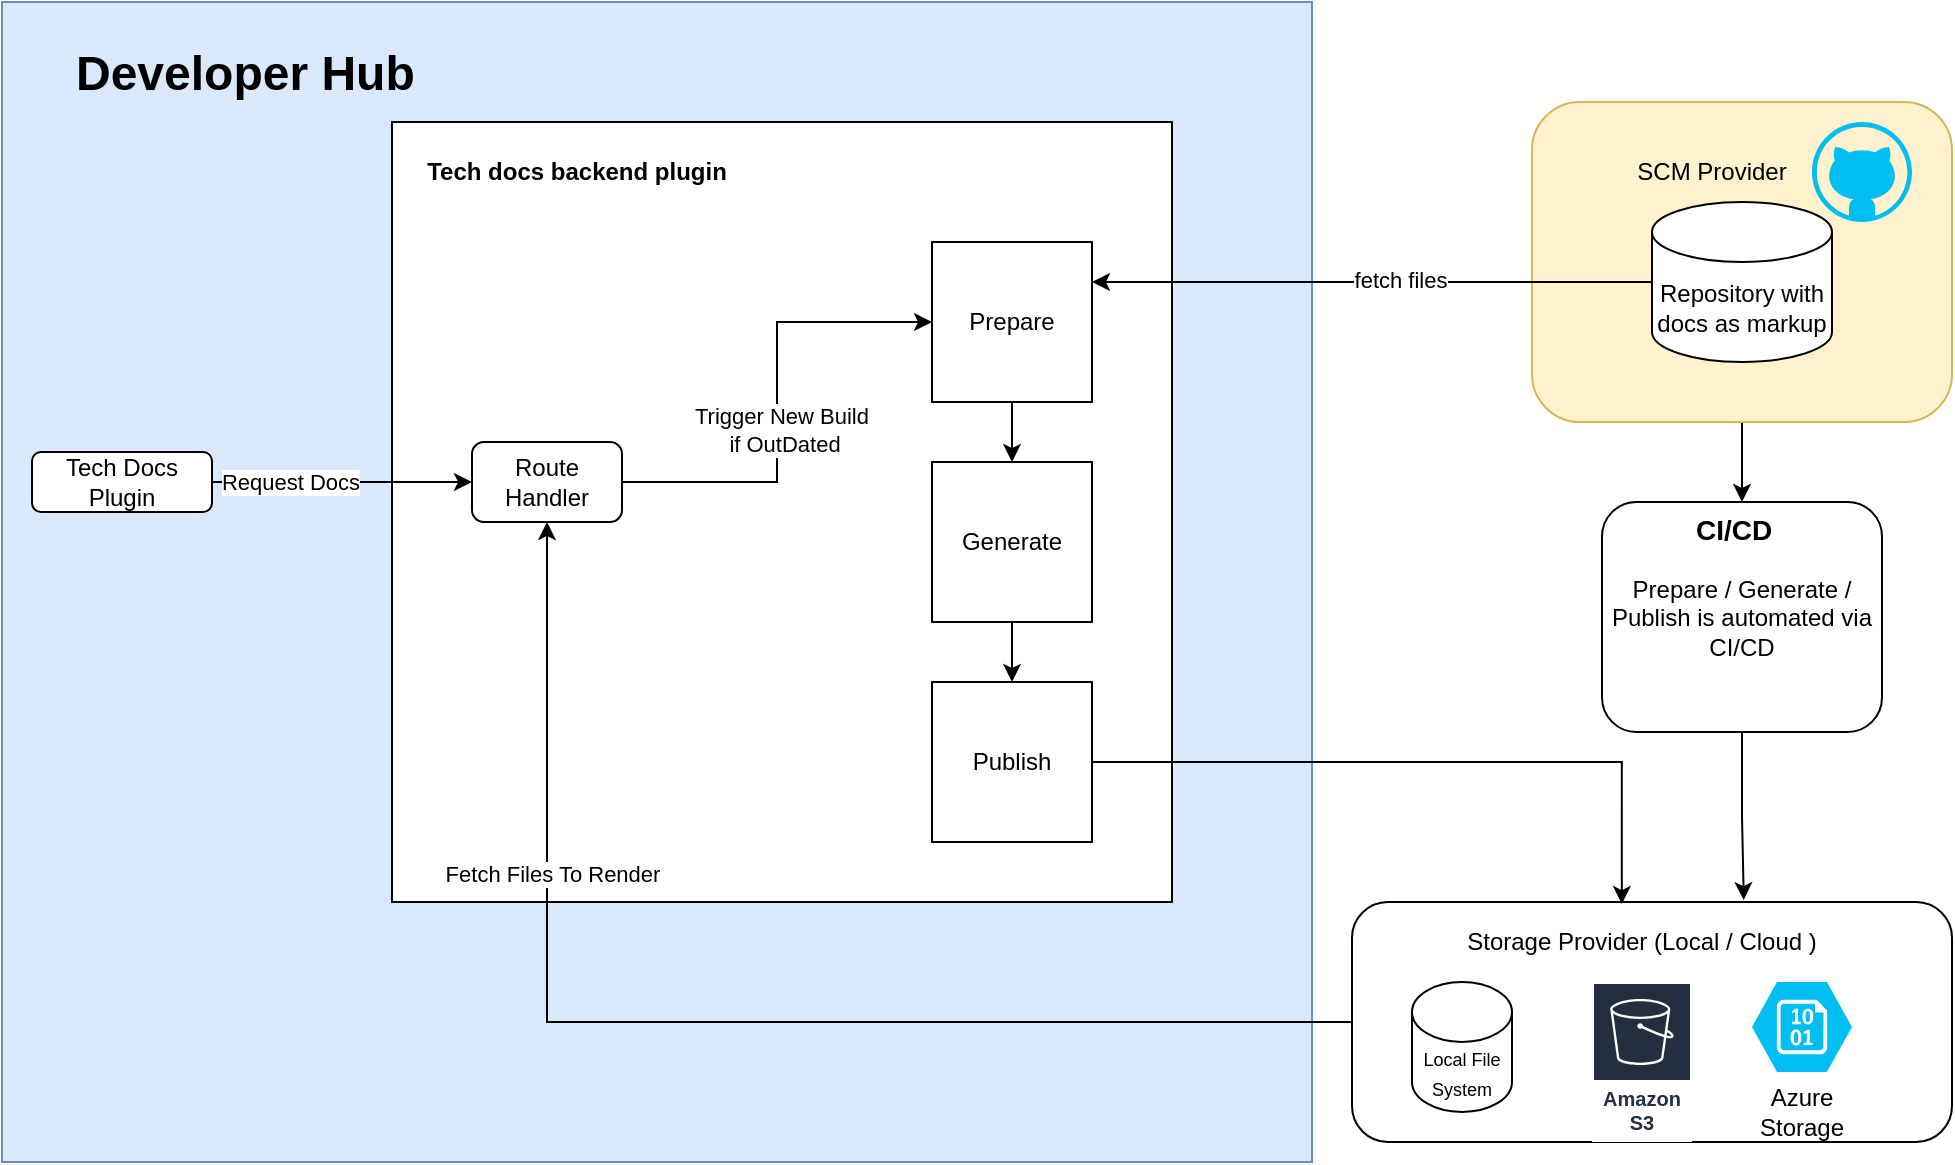 <mxfile version="24.2.0" type="device">
  <diagram name="Page-1" id="rfSxNZsXwK2Xjzi8ZokL">
    <mxGraphModel dx="1434" dy="678" grid="1" gridSize="10" guides="1" tooltips="1" connect="1" arrows="1" fold="1" page="1" pageScale="1" pageWidth="850" pageHeight="1100" math="0" shadow="0">
      <root>
        <mxCell id="0" />
        <mxCell id="1" parent="0" />
        <mxCell id="pMkn9aoDpZ73UUgihp4--42" value="" style="rounded=0;whiteSpace=wrap;html=1;fillColor=#dae8fc;strokeColor=#6c8ebf;" vertex="1" parent="1">
          <mxGeometry x="15" y="40" width="655" height="580" as="geometry" />
        </mxCell>
        <mxCell id="pMkn9aoDpZ73UUgihp4--1" value="" style="rounded=0;whiteSpace=wrap;html=1;" vertex="1" parent="1">
          <mxGeometry x="210" y="100" width="390" height="390" as="geometry" />
        </mxCell>
        <mxCell id="pMkn9aoDpZ73UUgihp4--36" value="Prepare / Generate / Publish is automated via CI/CD" style="rounded=1;whiteSpace=wrap;html=1;" vertex="1" parent="1">
          <mxGeometry x="815" y="290" width="140" height="115" as="geometry" />
        </mxCell>
        <mxCell id="pMkn9aoDpZ73UUgihp4--39" style="edgeStyle=orthogonalEdgeStyle;rounded=0;orthogonalLoop=1;jettySize=auto;html=1;entryX=0.5;entryY=0;entryDx=0;entryDy=0;" edge="1" parent="1" source="pMkn9aoDpZ73UUgihp4--2" target="pMkn9aoDpZ73UUgihp4--36">
          <mxGeometry relative="1" as="geometry" />
        </mxCell>
        <mxCell id="pMkn9aoDpZ73UUgihp4--2" value="" style="rounded=1;whiteSpace=wrap;html=1;fillColor=#fff2cc;strokeColor=#d6b656;" vertex="1" parent="1">
          <mxGeometry x="780" y="90" width="210" height="160" as="geometry" />
        </mxCell>
        <mxCell id="pMkn9aoDpZ73UUgihp4--3" value="&lt;b&gt;Tech docs backend plugin&lt;/b&gt;" style="text;html=1;align=center;verticalAlign=middle;whiteSpace=wrap;rounded=0;" vertex="1" parent="1">
          <mxGeometry x="220" y="110" width="165" height="30" as="geometry" />
        </mxCell>
        <mxCell id="pMkn9aoDpZ73UUgihp4--9" style="edgeStyle=orthogonalEdgeStyle;rounded=0;orthogonalLoop=1;jettySize=auto;html=1;exitX=0;exitY=0.5;exitDx=0;exitDy=0;exitPerimeter=0;entryX=1;entryY=0.25;entryDx=0;entryDy=0;" edge="1" parent="1" source="pMkn9aoDpZ73UUgihp4--4" target="pMkn9aoDpZ73UUgihp4--6">
          <mxGeometry relative="1" as="geometry" />
        </mxCell>
        <mxCell id="pMkn9aoDpZ73UUgihp4--10" value="fetch files" style="edgeLabel;html=1;align=center;verticalAlign=middle;resizable=0;points=[];" vertex="1" connectable="0" parent="pMkn9aoDpZ73UUgihp4--9">
          <mxGeometry x="-0.096" y="-1" relative="1" as="geometry">
            <mxPoint as="offset" />
          </mxGeometry>
        </mxCell>
        <mxCell id="pMkn9aoDpZ73UUgihp4--4" value="Repository with docs as markup" style="shape=cylinder3;whiteSpace=wrap;html=1;boundedLbl=1;backgroundOutline=1;size=15;" vertex="1" parent="1">
          <mxGeometry x="840" y="140" width="90" height="80" as="geometry" />
        </mxCell>
        <mxCell id="pMkn9aoDpZ73UUgihp4--5" value="SCM Provider" style="text;html=1;align=center;verticalAlign=middle;whiteSpace=wrap;rounded=0;" vertex="1" parent="1">
          <mxGeometry x="830" y="110" width="80" height="30" as="geometry" />
        </mxCell>
        <mxCell id="pMkn9aoDpZ73UUgihp4--11" style="edgeStyle=orthogonalEdgeStyle;rounded=0;orthogonalLoop=1;jettySize=auto;html=1;exitX=0.5;exitY=1;exitDx=0;exitDy=0;" edge="1" parent="1" source="pMkn9aoDpZ73UUgihp4--6" target="pMkn9aoDpZ73UUgihp4--7">
          <mxGeometry relative="1" as="geometry" />
        </mxCell>
        <mxCell id="pMkn9aoDpZ73UUgihp4--12" value="" style="edgeStyle=orthogonalEdgeStyle;rounded=0;orthogonalLoop=1;jettySize=auto;html=1;" edge="1" parent="1" source="pMkn9aoDpZ73UUgihp4--7" target="pMkn9aoDpZ73UUgihp4--8">
          <mxGeometry relative="1" as="geometry" />
        </mxCell>
        <mxCell id="pMkn9aoDpZ73UUgihp4--7" value="Generate" style="whiteSpace=wrap;html=1;aspect=fixed;" vertex="1" parent="1">
          <mxGeometry x="480" y="270" width="80" height="80" as="geometry" />
        </mxCell>
        <mxCell id="pMkn9aoDpZ73UUgihp4--14" style="edgeStyle=orthogonalEdgeStyle;rounded=0;orthogonalLoop=1;jettySize=auto;html=1;entryX=0;entryY=0.5;entryDx=0;entryDy=0;" edge="1" parent="1" source="pMkn9aoDpZ73UUgihp4--13" target="pMkn9aoDpZ73UUgihp4--6">
          <mxGeometry relative="1" as="geometry" />
        </mxCell>
        <mxCell id="pMkn9aoDpZ73UUgihp4--15" value="Trigger New Build&amp;nbsp;&lt;div&gt;if OutDated&lt;/div&gt;" style="edgeLabel;html=1;align=center;verticalAlign=middle;resizable=0;points=[];" vertex="1" connectable="0" parent="pMkn9aoDpZ73UUgihp4--14">
          <mxGeometry x="-0.281" y="2" relative="1" as="geometry">
            <mxPoint x="5" y="-19" as="offset" />
          </mxGeometry>
        </mxCell>
        <mxCell id="pMkn9aoDpZ73UUgihp4--8" value="Publish" style="whiteSpace=wrap;html=1;aspect=fixed;" vertex="1" parent="1">
          <mxGeometry x="480" y="380" width="80" height="80" as="geometry" />
        </mxCell>
        <mxCell id="pMkn9aoDpZ73UUgihp4--21" style="edgeStyle=orthogonalEdgeStyle;rounded=0;orthogonalLoop=1;jettySize=auto;html=1;entryX=0.5;entryY=1;entryDx=0;entryDy=0;" edge="1" parent="1" source="pMkn9aoDpZ73UUgihp4--16" target="pMkn9aoDpZ73UUgihp4--13">
          <mxGeometry relative="1" as="geometry" />
        </mxCell>
        <mxCell id="pMkn9aoDpZ73UUgihp4--22" value="Fetch Files To Render" style="edgeLabel;html=1;align=center;verticalAlign=middle;resizable=0;points=[];" vertex="1" connectable="0" parent="pMkn9aoDpZ73UUgihp4--21">
          <mxGeometry x="0.463" y="-1" relative="1" as="geometry">
            <mxPoint x="1" y="1" as="offset" />
          </mxGeometry>
        </mxCell>
        <mxCell id="pMkn9aoDpZ73UUgihp4--13" value="Route Handler" style="rounded=1;whiteSpace=wrap;html=1;" vertex="1" parent="1">
          <mxGeometry x="250" y="260" width="75" height="40" as="geometry" />
        </mxCell>
        <mxCell id="pMkn9aoDpZ73UUgihp4--16" value="" style="rounded=1;whiteSpace=wrap;html=1;" vertex="1" parent="1">
          <mxGeometry x="690" y="490" width="300" height="120" as="geometry" />
        </mxCell>
        <mxCell id="pMkn9aoDpZ73UUgihp4--17" value="Storage Provider (Local / Cloud )" style="text;html=1;align=center;verticalAlign=middle;whiteSpace=wrap;rounded=0;" vertex="1" parent="1">
          <mxGeometry x="715" y="495" width="240" height="30" as="geometry" />
        </mxCell>
        <mxCell id="pMkn9aoDpZ73UUgihp4--18" value="Amazon S3" style="sketch=0;outlineConnect=0;fontColor=#232F3E;gradientColor=none;strokeColor=#ffffff;fillColor=#232F3E;dashed=0;verticalLabelPosition=middle;verticalAlign=bottom;align=center;html=1;whiteSpace=wrap;fontSize=10;fontStyle=1;spacing=3;shape=mxgraph.aws4.productIcon;prIcon=mxgraph.aws4.s3;" vertex="1" parent="1">
          <mxGeometry x="810" y="530" width="50" height="80" as="geometry" />
        </mxCell>
        <mxCell id="pMkn9aoDpZ73UUgihp4--19" value="&lt;font style=&quot;font-size: 9px;&quot;&gt;Local File System&lt;/font&gt;" style="shape=cylinder3;whiteSpace=wrap;html=1;boundedLbl=1;backgroundOutline=1;size=15;" vertex="1" parent="1">
          <mxGeometry x="720" y="530" width="50" height="65" as="geometry" />
        </mxCell>
        <mxCell id="pMkn9aoDpZ73UUgihp4--23" value="" style="verticalLabelPosition=bottom;html=1;verticalAlign=top;align=center;strokeColor=none;fillColor=#00BEF2;shape=mxgraph.azure.storage_blob;" vertex="1" parent="1">
          <mxGeometry x="890" y="530" width="50" height="45" as="geometry" />
        </mxCell>
        <mxCell id="pMkn9aoDpZ73UUgihp4--27" style="edgeStyle=orthogonalEdgeStyle;rounded=0;orthogonalLoop=1;jettySize=auto;html=1;entryX=0;entryY=0.5;entryDx=0;entryDy=0;" edge="1" parent="1" source="pMkn9aoDpZ73UUgihp4--26" target="pMkn9aoDpZ73UUgihp4--13">
          <mxGeometry relative="1" as="geometry" />
        </mxCell>
        <mxCell id="pMkn9aoDpZ73UUgihp4--28" value="Request Docs" style="edgeLabel;html=1;align=center;verticalAlign=middle;resizable=0;points=[];" vertex="1" connectable="0" parent="pMkn9aoDpZ73UUgihp4--27">
          <mxGeometry x="-0.138" y="1" relative="1" as="geometry">
            <mxPoint x="-17" y="1" as="offset" />
          </mxGeometry>
        </mxCell>
        <mxCell id="pMkn9aoDpZ73UUgihp4--26" value="Tech Docs Plugin" style="rounded=1;whiteSpace=wrap;html=1;" vertex="1" parent="1">
          <mxGeometry x="30" y="265" width="90" height="30" as="geometry" />
        </mxCell>
        <mxCell id="pMkn9aoDpZ73UUgihp4--31" value="&lt;h1 style=&quot;margin-top: 0px;&quot;&gt;Developer Hub&lt;/h1&gt;" style="text;html=1;whiteSpace=wrap;overflow=hidden;rounded=0;" vertex="1" parent="1">
          <mxGeometry x="50" y="55" width="180" height="120" as="geometry" />
        </mxCell>
        <mxCell id="pMkn9aoDpZ73UUgihp4--32" style="edgeStyle=orthogonalEdgeStyle;rounded=0;orthogonalLoop=1;jettySize=auto;html=1;entryX=0.458;entryY=-0.133;entryDx=0;entryDy=0;entryPerimeter=0;" edge="1" parent="1" source="pMkn9aoDpZ73UUgihp4--8" target="pMkn9aoDpZ73UUgihp4--17">
          <mxGeometry relative="1" as="geometry" />
        </mxCell>
        <mxCell id="pMkn9aoDpZ73UUgihp4--34" value="" style="verticalLabelPosition=bottom;html=1;verticalAlign=top;align=center;strokeColor=none;fillColor=#00BEF2;shape=mxgraph.azure.github_code;pointerEvents=1;" vertex="1" parent="1">
          <mxGeometry x="920" y="100" width="50" height="50" as="geometry" />
        </mxCell>
        <mxCell id="pMkn9aoDpZ73UUgihp4--35" value="Azure Storage" style="text;html=1;align=center;verticalAlign=middle;whiteSpace=wrap;rounded=0;" vertex="1" parent="1">
          <mxGeometry x="885" y="580" width="60" height="30" as="geometry" />
        </mxCell>
        <mxCell id="pMkn9aoDpZ73UUgihp4--6" value="Prepare" style="whiteSpace=wrap;html=1;aspect=fixed;" vertex="1" parent="1">
          <mxGeometry x="480" y="160" width="80" height="80" as="geometry" />
        </mxCell>
        <mxCell id="pMkn9aoDpZ73UUgihp4--37" value="&lt;h1 style=&quot;margin-top: 0px;&quot;&gt;&lt;font style=&quot;font-size: 14px;&quot;&gt;CI/CD&lt;/font&gt;&lt;/h1&gt;" style="text;html=1;whiteSpace=wrap;overflow=hidden;rounded=0;" vertex="1" parent="1">
          <mxGeometry x="860" y="280" width="60" height="35" as="geometry" />
        </mxCell>
        <mxCell id="pMkn9aoDpZ73UUgihp4--40" style="edgeStyle=orthogonalEdgeStyle;rounded=0;orthogonalLoop=1;jettySize=auto;html=1;entryX=0.653;entryY=-0.008;entryDx=0;entryDy=0;entryPerimeter=0;" edge="1" parent="1" source="pMkn9aoDpZ73UUgihp4--36" target="pMkn9aoDpZ73UUgihp4--16">
          <mxGeometry relative="1" as="geometry" />
        </mxCell>
        <mxCell id="pMkn9aoDpZ73UUgihp4--41" style="edgeStyle=orthogonalEdgeStyle;rounded=0;orthogonalLoop=1;jettySize=auto;html=1;exitX=0.5;exitY=1;exitDx=0;exitDy=0;" edge="1" parent="1" source="pMkn9aoDpZ73UUgihp4--26" target="pMkn9aoDpZ73UUgihp4--26">
          <mxGeometry relative="1" as="geometry" />
        </mxCell>
      </root>
    </mxGraphModel>
  </diagram>
</mxfile>
